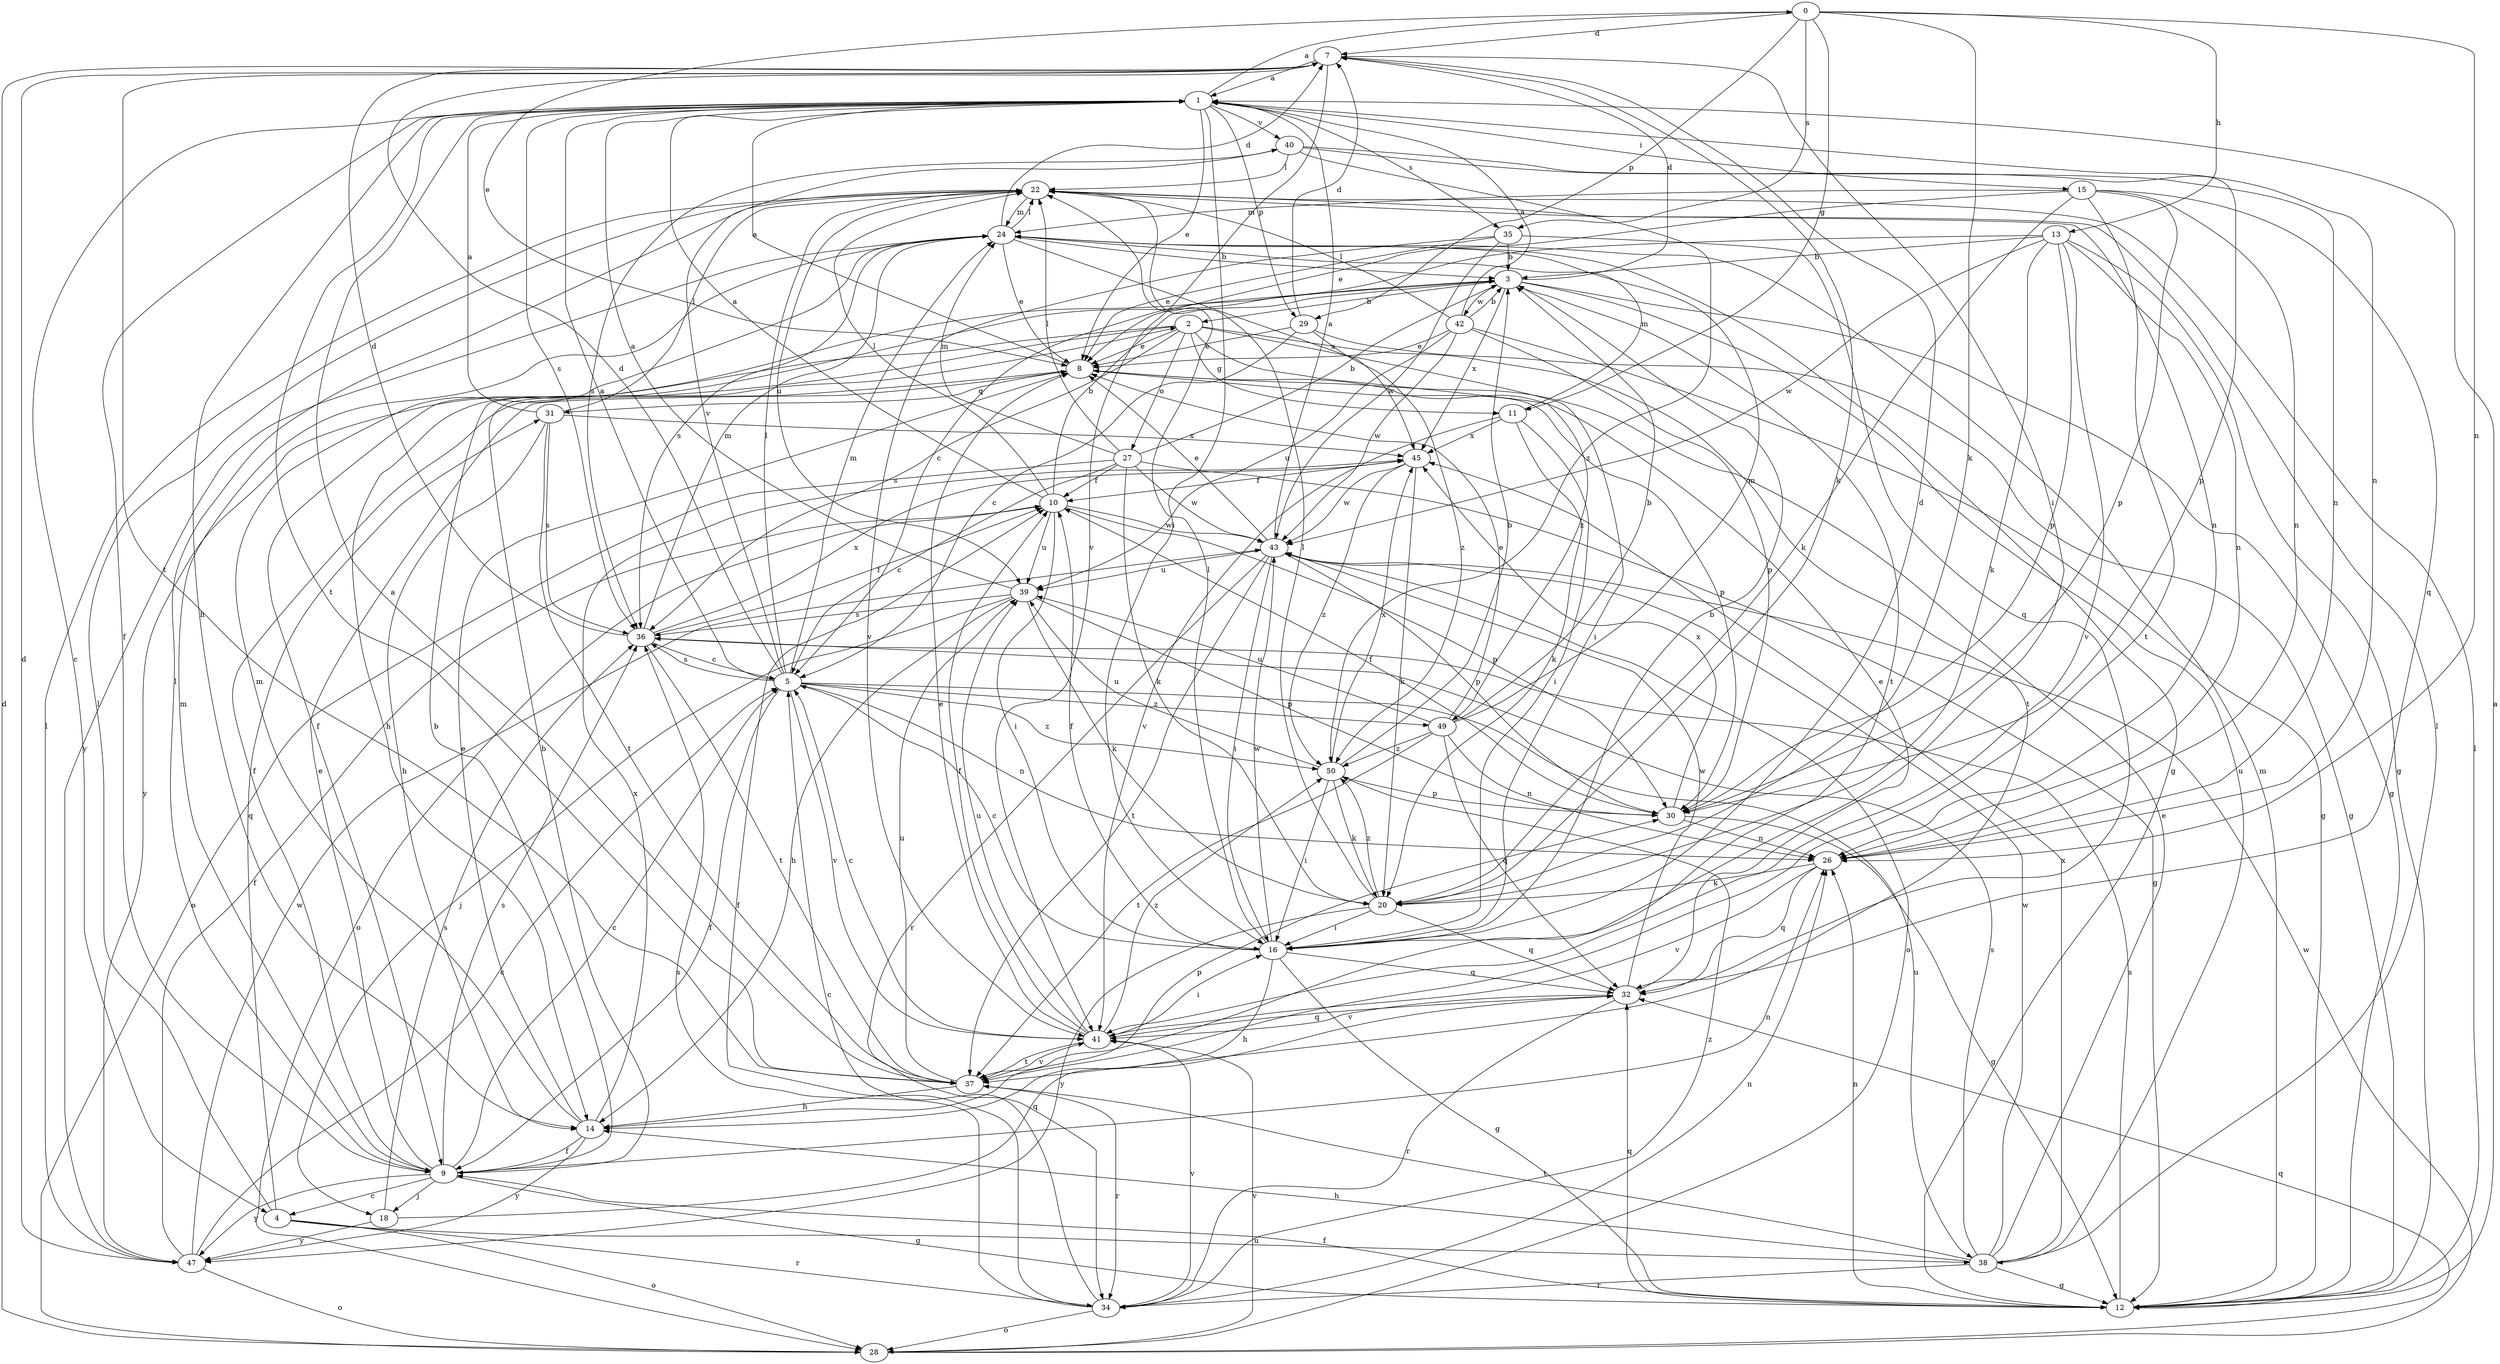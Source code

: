 strict digraph  {
0;
1;
2;
3;
4;
5;
7;
8;
9;
10;
11;
12;
13;
14;
15;
16;
18;
20;
22;
24;
26;
27;
28;
29;
30;
31;
32;
34;
35;
36;
37;
38;
39;
40;
41;
42;
43;
45;
47;
49;
50;
0 -> 7  [label=d];
0 -> 8  [label=e];
0 -> 11  [label=g];
0 -> 13  [label=h];
0 -> 20  [label=k];
0 -> 26  [label=n];
0 -> 29  [label=p];
0 -> 35  [label=s];
1 -> 0  [label=a];
1 -> 4  [label=c];
1 -> 8  [label=e];
1 -> 9  [label=f];
1 -> 14  [label=h];
1 -> 15  [label=i];
1 -> 16  [label=i];
1 -> 26  [label=n];
1 -> 29  [label=p];
1 -> 35  [label=s];
1 -> 36  [label=s];
1 -> 37  [label=t];
1 -> 40  [label=v];
2 -> 8  [label=e];
2 -> 11  [label=g];
2 -> 14  [label=h];
2 -> 16  [label=i];
2 -> 27  [label=o];
2 -> 36  [label=s];
2 -> 37  [label=t];
2 -> 47  [label=y];
2 -> 49  [label=z];
3 -> 2  [label=b];
3 -> 7  [label=d];
3 -> 9  [label=f];
3 -> 12  [label=g];
3 -> 37  [label=t];
3 -> 38  [label=u];
3 -> 42  [label=w];
3 -> 45  [label=x];
4 -> 22  [label=l];
4 -> 28  [label=o];
4 -> 31  [label=q];
4 -> 34  [label=r];
4 -> 38  [label=u];
5 -> 1  [label=a];
5 -> 7  [label=d];
5 -> 9  [label=f];
5 -> 22  [label=l];
5 -> 24  [label=m];
5 -> 26  [label=n];
5 -> 36  [label=s];
5 -> 38  [label=u];
5 -> 40  [label=v];
5 -> 41  [label=v];
5 -> 49  [label=z];
5 -> 50  [label=z];
7 -> 1  [label=a];
7 -> 16  [label=i];
7 -> 20  [label=k];
7 -> 37  [label=t];
7 -> 41  [label=v];
8 -> 1  [label=a];
8 -> 9  [label=f];
8 -> 30  [label=p];
8 -> 31  [label=q];
9 -> 2  [label=b];
9 -> 3  [label=b];
9 -> 4  [label=c];
9 -> 5  [label=c];
9 -> 8  [label=e];
9 -> 12  [label=g];
9 -> 18  [label=j];
9 -> 22  [label=l];
9 -> 24  [label=m];
9 -> 26  [label=n];
9 -> 36  [label=s];
9 -> 47  [label=y];
10 -> 1  [label=a];
10 -> 3  [label=b];
10 -> 16  [label=i];
10 -> 22  [label=l];
10 -> 28  [label=o];
10 -> 30  [label=p];
10 -> 39  [label=u];
10 -> 43  [label=w];
11 -> 16  [label=i];
11 -> 20  [label=k];
11 -> 24  [label=m];
11 -> 41  [label=v];
11 -> 45  [label=x];
12 -> 1  [label=a];
12 -> 9  [label=f];
12 -> 22  [label=l];
12 -> 24  [label=m];
12 -> 26  [label=n];
12 -> 32  [label=q];
12 -> 36  [label=s];
13 -> 3  [label=b];
13 -> 5  [label=c];
13 -> 12  [label=g];
13 -> 20  [label=k];
13 -> 26  [label=n];
13 -> 30  [label=p];
13 -> 41  [label=v];
13 -> 43  [label=w];
14 -> 8  [label=e];
14 -> 9  [label=f];
14 -> 24  [label=m];
14 -> 30  [label=p];
14 -> 45  [label=x];
14 -> 47  [label=y];
15 -> 8  [label=e];
15 -> 20  [label=k];
15 -> 24  [label=m];
15 -> 26  [label=n];
15 -> 30  [label=p];
15 -> 32  [label=q];
15 -> 37  [label=t];
16 -> 3  [label=b];
16 -> 5  [label=c];
16 -> 7  [label=d];
16 -> 10  [label=f];
16 -> 12  [label=g];
16 -> 14  [label=h];
16 -> 22  [label=l];
16 -> 32  [label=q];
16 -> 43  [label=w];
18 -> 32  [label=q];
18 -> 36  [label=s];
18 -> 47  [label=y];
20 -> 16  [label=i];
20 -> 22  [label=l];
20 -> 32  [label=q];
20 -> 47  [label=y];
20 -> 50  [label=z];
22 -> 24  [label=m];
22 -> 26  [label=n];
22 -> 39  [label=u];
24 -> 3  [label=b];
24 -> 7  [label=d];
24 -> 8  [label=e];
24 -> 12  [label=g];
24 -> 22  [label=l];
24 -> 36  [label=s];
24 -> 45  [label=x];
24 -> 47  [label=y];
26 -> 20  [label=k];
26 -> 32  [label=q];
26 -> 41  [label=v];
27 -> 3  [label=b];
27 -> 5  [label=c];
27 -> 10  [label=f];
27 -> 12  [label=g];
27 -> 20  [label=k];
27 -> 22  [label=l];
27 -> 24  [label=m];
27 -> 28  [label=o];
27 -> 43  [label=w];
28 -> 7  [label=d];
28 -> 32  [label=q];
28 -> 41  [label=v];
28 -> 43  [label=w];
29 -> 5  [label=c];
29 -> 7  [label=d];
29 -> 8  [label=e];
29 -> 12  [label=g];
29 -> 50  [label=z];
30 -> 10  [label=f];
30 -> 12  [label=g];
30 -> 26  [label=n];
30 -> 45  [label=x];
31 -> 1  [label=a];
31 -> 14  [label=h];
31 -> 22  [label=l];
31 -> 36  [label=s];
31 -> 37  [label=t];
31 -> 45  [label=x];
32 -> 8  [label=e];
32 -> 34  [label=r];
32 -> 41  [label=v];
32 -> 43  [label=w];
34 -> 5  [label=c];
34 -> 10  [label=f];
34 -> 26  [label=n];
34 -> 28  [label=o];
34 -> 36  [label=s];
34 -> 41  [label=v];
34 -> 50  [label=z];
35 -> 3  [label=b];
35 -> 8  [label=e];
35 -> 32  [label=q];
35 -> 41  [label=v];
35 -> 43  [label=w];
36 -> 5  [label=c];
36 -> 7  [label=d];
36 -> 10  [label=f];
36 -> 24  [label=m];
36 -> 37  [label=t];
36 -> 45  [label=x];
37 -> 1  [label=a];
37 -> 14  [label=h];
37 -> 34  [label=r];
37 -> 39  [label=u];
37 -> 41  [label=v];
38 -> 8  [label=e];
38 -> 12  [label=g];
38 -> 14  [label=h];
38 -> 22  [label=l];
38 -> 34  [label=r];
38 -> 36  [label=s];
38 -> 37  [label=t];
38 -> 43  [label=w];
38 -> 45  [label=x];
39 -> 1  [label=a];
39 -> 14  [label=h];
39 -> 18  [label=j];
39 -> 20  [label=k];
39 -> 30  [label=p];
39 -> 36  [label=s];
40 -> 22  [label=l];
40 -> 26  [label=n];
40 -> 30  [label=p];
40 -> 36  [label=s];
40 -> 50  [label=z];
41 -> 5  [label=c];
41 -> 8  [label=e];
41 -> 10  [label=f];
41 -> 16  [label=i];
41 -> 32  [label=q];
41 -> 37  [label=t];
41 -> 39  [label=u];
41 -> 50  [label=z];
42 -> 1  [label=a];
42 -> 3  [label=b];
42 -> 8  [label=e];
42 -> 12  [label=g];
42 -> 22  [label=l];
42 -> 30  [label=p];
42 -> 39  [label=u];
42 -> 43  [label=w];
43 -> 1  [label=a];
43 -> 8  [label=e];
43 -> 16  [label=i];
43 -> 28  [label=o];
43 -> 30  [label=p];
43 -> 34  [label=r];
43 -> 37  [label=t];
43 -> 39  [label=u];
45 -> 10  [label=f];
45 -> 20  [label=k];
45 -> 43  [label=w];
45 -> 50  [label=z];
47 -> 5  [label=c];
47 -> 7  [label=d];
47 -> 10  [label=f];
47 -> 22  [label=l];
47 -> 28  [label=o];
47 -> 43  [label=w];
49 -> 3  [label=b];
49 -> 8  [label=e];
49 -> 24  [label=m];
49 -> 26  [label=n];
49 -> 32  [label=q];
49 -> 37  [label=t];
49 -> 39  [label=u];
49 -> 50  [label=z];
50 -> 3  [label=b];
50 -> 16  [label=i];
50 -> 20  [label=k];
50 -> 30  [label=p];
50 -> 39  [label=u];
50 -> 45  [label=x];
}
